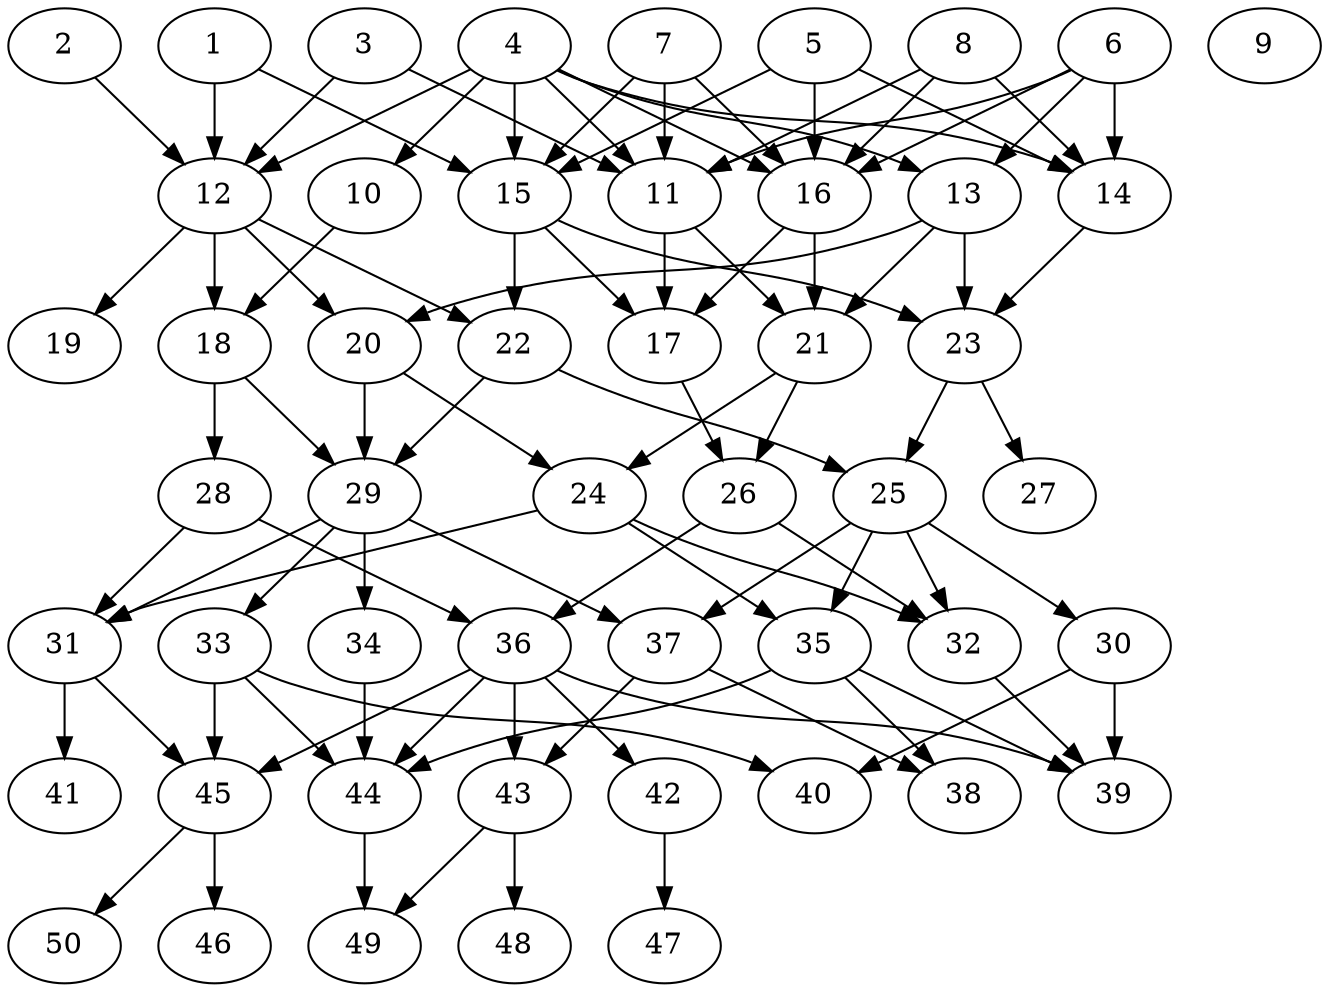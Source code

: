 // DAG automatically generated by daggen at Thu Oct  3 14:07:57 2019
// ./daggen --dot -n 50 --ccr 0.3 --fat 0.5 --regular 0.7 --density 0.5 --mindata 5242880 --maxdata 52428800 
digraph G {
  1 [size="143861760", alpha="0.04", expect_size="43158528"] 
  1 -> 12 [size ="43158528"]
  1 -> 15 [size ="43158528"]
  2 [size="148319573", alpha="0.07", expect_size="44495872"] 
  2 -> 12 [size ="44495872"]
  3 [size="26722987", alpha="0.16", expect_size="8016896"] 
  3 -> 11 [size ="8016896"]
  3 -> 12 [size ="8016896"]
  4 [size="130208427", alpha="0.07", expect_size="39062528"] 
  4 -> 10 [size ="39062528"]
  4 -> 11 [size ="39062528"]
  4 -> 12 [size ="39062528"]
  4 -> 13 [size ="39062528"]
  4 -> 14 [size ="39062528"]
  4 -> 15 [size ="39062528"]
  4 -> 16 [size ="39062528"]
  5 [size="84531200", alpha="0.09", expect_size="25359360"] 
  5 -> 14 [size ="25359360"]
  5 -> 15 [size ="25359360"]
  5 -> 16 [size ="25359360"]
  6 [size="168045227", alpha="0.01", expect_size="50413568"] 
  6 -> 11 [size ="50413568"]
  6 -> 13 [size ="50413568"]
  6 -> 14 [size ="50413568"]
  6 -> 16 [size ="50413568"]
  7 [size="53565440", alpha="0.09", expect_size="16069632"] 
  7 -> 11 [size ="16069632"]
  7 -> 15 [size ="16069632"]
  7 -> 16 [size ="16069632"]
  8 [size="160324267", alpha="0.17", expect_size="48097280"] 
  8 -> 11 [size ="48097280"]
  8 -> 14 [size ="48097280"]
  8 -> 16 [size ="48097280"]
  9 [size="160163840", alpha="0.10", expect_size="48049152"] 
  10 [size="74246827", alpha="0.09", expect_size="22274048"] 
  10 -> 18 [size ="22274048"]
  11 [size="88992427", alpha="0.20", expect_size="26697728"] 
  11 -> 17 [size ="26697728"]
  11 -> 21 [size ="26697728"]
  12 [size="120122027", alpha="0.11", expect_size="36036608"] 
  12 -> 18 [size ="36036608"]
  12 -> 19 [size ="36036608"]
  12 -> 20 [size ="36036608"]
  12 -> 22 [size ="36036608"]
  13 [size="173462187", alpha="0.12", expect_size="52038656"] 
  13 -> 20 [size ="52038656"]
  13 -> 21 [size ="52038656"]
  13 -> 23 [size ="52038656"]
  14 [size="142742187", alpha="0.12", expect_size="42822656"] 
  14 -> 23 [size ="42822656"]
  15 [size="39239680", alpha="0.19", expect_size="11771904"] 
  15 -> 17 [size ="11771904"]
  15 -> 22 [size ="11771904"]
  15 -> 23 [size ="11771904"]
  16 [size="106629120", alpha="0.06", expect_size="31988736"] 
  16 -> 17 [size ="31988736"]
  16 -> 21 [size ="31988736"]
  17 [size="117613227", alpha="0.12", expect_size="35283968"] 
  17 -> 26 [size ="35283968"]
  18 [size="32696320", alpha="0.05", expect_size="9808896"] 
  18 -> 28 [size ="9808896"]
  18 -> 29 [size ="9808896"]
  19 [size="166355627", alpha="0.08", expect_size="49906688"] 
  20 [size="87227733", alpha="0.09", expect_size="26168320"] 
  20 -> 24 [size ="26168320"]
  20 -> 29 [size ="26168320"]
  21 [size="154364587", alpha="0.05", expect_size="46309376"] 
  21 -> 24 [size ="46309376"]
  21 -> 26 [size ="46309376"]
  22 [size="154231467", alpha="0.19", expect_size="46269440"] 
  22 -> 25 [size ="46269440"]
  22 -> 29 [size ="46269440"]
  23 [size="81288533", alpha="0.13", expect_size="24386560"] 
  23 -> 25 [size ="24386560"]
  23 -> 27 [size ="24386560"]
  24 [size="172458667", alpha="0.02", expect_size="51737600"] 
  24 -> 31 [size ="51737600"]
  24 -> 32 [size ="51737600"]
  24 -> 35 [size ="51737600"]
  25 [size="106731520", alpha="0.19", expect_size="32019456"] 
  25 -> 30 [size ="32019456"]
  25 -> 32 [size ="32019456"]
  25 -> 35 [size ="32019456"]
  25 -> 37 [size ="32019456"]
  26 [size="97037653", alpha="0.16", expect_size="29111296"] 
  26 -> 32 [size ="29111296"]
  26 -> 36 [size ="29111296"]
  27 [size="141397333", alpha="0.17", expect_size="42419200"] 
  28 [size="76148053", alpha="0.16", expect_size="22844416"] 
  28 -> 31 [size ="22844416"]
  28 -> 36 [size ="22844416"]
  29 [size="111557973", alpha="0.13", expect_size="33467392"] 
  29 -> 31 [size ="33467392"]
  29 -> 33 [size ="33467392"]
  29 -> 34 [size ="33467392"]
  29 -> 37 [size ="33467392"]
  30 [size="18490027", alpha="0.18", expect_size="5547008"] 
  30 -> 39 [size ="5547008"]
  30 -> 40 [size ="5547008"]
  31 [size="87005867", alpha="0.11", expect_size="26101760"] 
  31 -> 41 [size ="26101760"]
  31 -> 45 [size ="26101760"]
  32 [size="128918187", alpha="0.18", expect_size="38675456"] 
  32 -> 39 [size ="38675456"]
  33 [size="117783893", alpha="0.05", expect_size="35335168"] 
  33 -> 40 [size ="35335168"]
  33 -> 44 [size ="35335168"]
  33 -> 45 [size ="35335168"]
  34 [size="62856533", alpha="0.07", expect_size="18856960"] 
  34 -> 44 [size ="18856960"]
  35 [size="76861440", alpha="0.12", expect_size="23058432"] 
  35 -> 38 [size ="23058432"]
  35 -> 39 [size ="23058432"]
  35 -> 44 [size ="23058432"]
  36 [size="69577387", alpha="0.09", expect_size="20873216"] 
  36 -> 39 [size ="20873216"]
  36 -> 42 [size ="20873216"]
  36 -> 43 [size ="20873216"]
  36 -> 44 [size ="20873216"]
  36 -> 45 [size ="20873216"]
  37 [size="34280107", alpha="0.18", expect_size="10284032"] 
  37 -> 38 [size ="10284032"]
  37 -> 43 [size ="10284032"]
  38 [size="164355413", alpha="0.09", expect_size="49306624"] 
  39 [size="130788693", alpha="0.19", expect_size="39236608"] 
  40 [size="76270933", alpha="0.19", expect_size="22881280"] 
  41 [size="57576107", alpha="0.15", expect_size="17272832"] 
  42 [size="146220373", alpha="0.09", expect_size="43866112"] 
  42 -> 47 [size ="43866112"]
  43 [size="130276693", alpha="0.11", expect_size="39083008"] 
  43 -> 48 [size ="39083008"]
  43 -> 49 [size ="39083008"]
  44 [size="165734400", alpha="0.12", expect_size="49720320"] 
  44 -> 49 [size ="49720320"]
  45 [size="63290027", alpha="0.05", expect_size="18987008"] 
  45 -> 46 [size ="18987008"]
  45 -> 50 [size ="18987008"]
  46 [size="159276373", alpha="0.09", expect_size="47782912"] 
  47 [size="70997333", alpha="0.07", expect_size="21299200"] 
  48 [size="55869440", alpha="0.14", expect_size="16760832"] 
  49 [size="129119573", alpha="0.12", expect_size="38735872"] 
  50 [size="125057707", alpha="0.10", expect_size="37517312"] 
}

